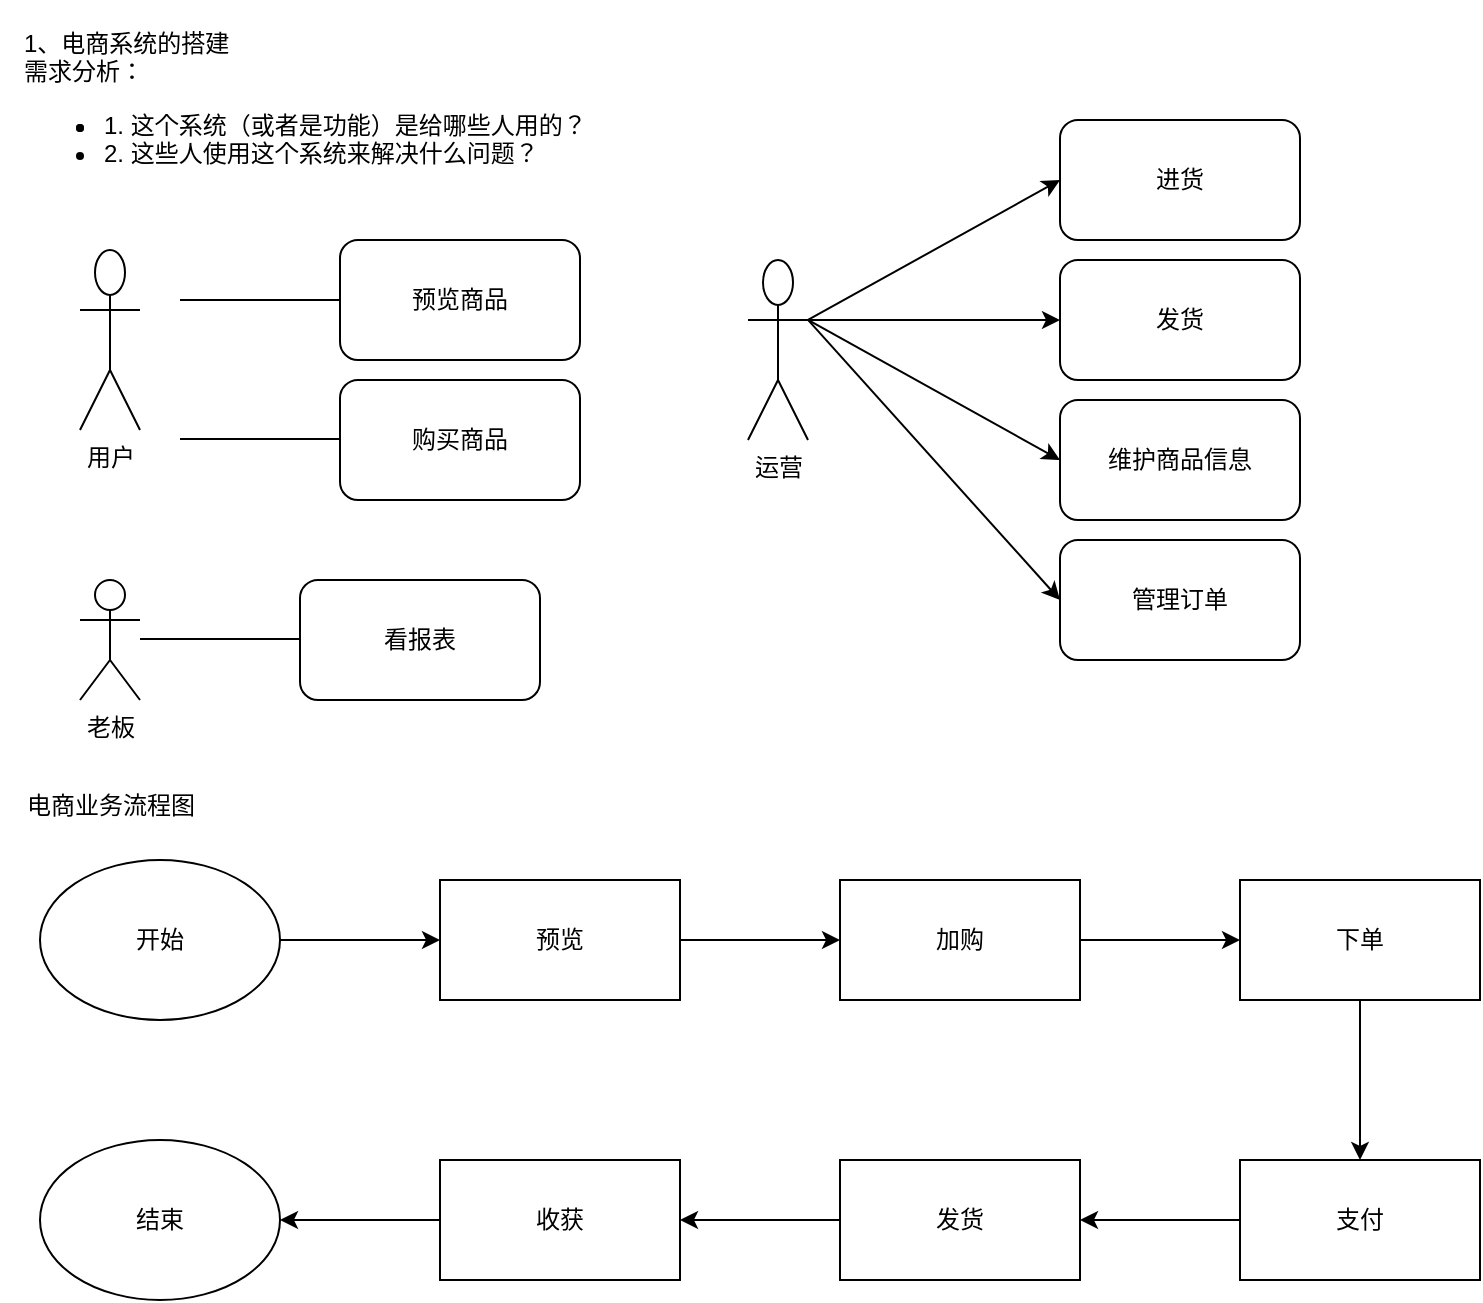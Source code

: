 <mxfile version="24.6.4" type="github">
  <diagram name="用例图" id="i_Y4PKw0t_X387ri3_c1">
    <mxGraphModel dx="1050" dy="522" grid="1" gridSize="10" guides="1" tooltips="1" connect="1" arrows="1" fold="1" page="1" pageScale="1" pageWidth="827" pageHeight="1169" math="0" shadow="0">
      <root>
        <mxCell id="0" />
        <mxCell id="1" parent="0" />
        <mxCell id="1zf5niuunJw02QII2KFR-1" value="1、电商系统的搭建&lt;div&gt;需求分析：&lt;/div&gt;&lt;div&gt;&lt;ul&gt;&lt;li&gt;&lt;li&gt;1. 这个系统（或者是功能）是给哪些人用的？&lt;/li&gt;&lt;li&gt;2. 这些人使用这个系统来解决什么问题？&lt;/li&gt;&lt;/li&gt;&lt;/ul&gt;&lt;/div&gt;" style="text;html=1;align=left;verticalAlign=middle;whiteSpace=wrap;rounded=0;" vertex="1" parent="1">
          <mxGeometry x="20" y="30" width="480" height="110" as="geometry" />
        </mxCell>
        <mxCell id="1zf5niuunJw02QII2KFR-2" value="用户" style="shape=umlActor;verticalLabelPosition=bottom;verticalAlign=top;html=1;outlineConnect=0;" vertex="1" parent="1">
          <mxGeometry x="50" y="155" width="30" height="90" as="geometry" />
        </mxCell>
        <mxCell id="1zf5niuunJw02QII2KFR-19" style="rounded=0;orthogonalLoop=1;jettySize=auto;html=1;exitX=1;exitY=0.333;exitDx=0;exitDy=0;exitPerimeter=0;entryX=0;entryY=0.5;entryDx=0;entryDy=0;" edge="1" parent="1" source="1zf5niuunJw02QII2KFR-7" target="1zf5niuunJw02QII2KFR-15">
          <mxGeometry relative="1" as="geometry">
            <mxPoint x="460" y="170" as="targetPoint" />
          </mxGeometry>
        </mxCell>
        <mxCell id="1zf5niuunJw02QII2KFR-20" style="edgeStyle=orthogonalEdgeStyle;rounded=0;orthogonalLoop=1;jettySize=auto;html=1;exitX=1;exitY=0.333;exitDx=0;exitDy=0;exitPerimeter=0;entryX=0;entryY=0.5;entryDx=0;entryDy=0;" edge="1" parent="1" source="1zf5niuunJw02QII2KFR-7" target="1zf5niuunJw02QII2KFR-16">
          <mxGeometry relative="1" as="geometry" />
        </mxCell>
        <mxCell id="1zf5niuunJw02QII2KFR-21" style="rounded=0;orthogonalLoop=1;jettySize=auto;html=1;exitX=1;exitY=0.333;exitDx=0;exitDy=0;exitPerimeter=0;entryX=0;entryY=0.5;entryDx=0;entryDy=0;" edge="1" parent="1" source="1zf5niuunJw02QII2KFR-7" target="1zf5niuunJw02QII2KFR-17">
          <mxGeometry relative="1" as="geometry" />
        </mxCell>
        <mxCell id="1zf5niuunJw02QII2KFR-22" style="rounded=0;orthogonalLoop=1;jettySize=auto;html=1;exitX=1;exitY=0.333;exitDx=0;exitDy=0;exitPerimeter=0;entryX=0;entryY=0.5;entryDx=0;entryDy=0;" edge="1" parent="1" source="1zf5niuunJw02QII2KFR-7" target="1zf5niuunJw02QII2KFR-18">
          <mxGeometry relative="1" as="geometry" />
        </mxCell>
        <mxCell id="1zf5niuunJw02QII2KFR-7" value="运营" style="shape=umlActor;verticalLabelPosition=bottom;verticalAlign=top;html=1;outlineConnect=0;" vertex="1" parent="1">
          <mxGeometry x="384" y="160" width="30" height="90" as="geometry" />
        </mxCell>
        <mxCell id="1zf5niuunJw02QII2KFR-8" value="老板" style="shape=umlActor;verticalLabelPosition=bottom;verticalAlign=top;html=1;outlineConnect=0;" vertex="1" parent="1">
          <mxGeometry x="50" y="320" width="30" height="60" as="geometry" />
        </mxCell>
        <mxCell id="1zf5niuunJw02QII2KFR-9" value="" style="endArrow=none;html=1;rounded=0;" edge="1" parent="1">
          <mxGeometry width="50" height="50" relative="1" as="geometry">
            <mxPoint x="100" y="180" as="sourcePoint" />
            <mxPoint x="180" y="180" as="targetPoint" />
          </mxGeometry>
        </mxCell>
        <mxCell id="1zf5niuunJw02QII2KFR-10" value="" style="endArrow=none;html=1;rounded=0;" edge="1" parent="1">
          <mxGeometry width="50" height="50" relative="1" as="geometry">
            <mxPoint x="100" y="249.5" as="sourcePoint" />
            <mxPoint x="180" y="249.5" as="targetPoint" />
          </mxGeometry>
        </mxCell>
        <mxCell id="1zf5niuunJw02QII2KFR-11" value="" style="endArrow=none;html=1;rounded=0;" edge="1" parent="1">
          <mxGeometry width="50" height="50" relative="1" as="geometry">
            <mxPoint x="80" y="349.5" as="sourcePoint" />
            <mxPoint x="160" y="349.5" as="targetPoint" />
          </mxGeometry>
        </mxCell>
        <mxCell id="1zf5niuunJw02QII2KFR-12" value="看报表" style="rounded=1;whiteSpace=wrap;html=1;" vertex="1" parent="1">
          <mxGeometry x="160" y="320" width="120" height="60" as="geometry" />
        </mxCell>
        <mxCell id="1zf5niuunJw02QII2KFR-13" value="预览商品" style="rounded=1;whiteSpace=wrap;html=1;" vertex="1" parent="1">
          <mxGeometry x="180" y="150" width="120" height="60" as="geometry" />
        </mxCell>
        <mxCell id="1zf5niuunJw02QII2KFR-14" value="购买商品" style="rounded=1;whiteSpace=wrap;html=1;" vertex="1" parent="1">
          <mxGeometry x="180" y="220" width="120" height="60" as="geometry" />
        </mxCell>
        <mxCell id="1zf5niuunJw02QII2KFR-15" value="进货" style="rounded=1;whiteSpace=wrap;html=1;" vertex="1" parent="1">
          <mxGeometry x="540" y="90" width="120" height="60" as="geometry" />
        </mxCell>
        <mxCell id="1zf5niuunJw02QII2KFR-16" value="发货" style="rounded=1;whiteSpace=wrap;html=1;" vertex="1" parent="1">
          <mxGeometry x="540" y="160" width="120" height="60" as="geometry" />
        </mxCell>
        <mxCell id="1zf5niuunJw02QII2KFR-17" value="维护商品信息" style="rounded=1;whiteSpace=wrap;html=1;" vertex="1" parent="1">
          <mxGeometry x="540" y="230" width="120" height="60" as="geometry" />
        </mxCell>
        <mxCell id="1zf5niuunJw02QII2KFR-18" value="管理订单" style="rounded=1;whiteSpace=wrap;html=1;" vertex="1" parent="1">
          <mxGeometry x="540" y="300" width="120" height="60" as="geometry" />
        </mxCell>
        <mxCell id="1zf5niuunJw02QII2KFR-26" value="" style="edgeStyle=orthogonalEdgeStyle;rounded=0;orthogonalLoop=1;jettySize=auto;html=1;" edge="1" parent="1" source="1zf5niuunJw02QII2KFR-23" target="1zf5niuunJw02QII2KFR-25">
          <mxGeometry relative="1" as="geometry" />
        </mxCell>
        <mxCell id="1zf5niuunJw02QII2KFR-23" value="开始" style="ellipse;whiteSpace=wrap;html=1;" vertex="1" parent="1">
          <mxGeometry x="30" y="460" width="120" height="80" as="geometry" />
        </mxCell>
        <mxCell id="1zf5niuunJw02QII2KFR-24" value="结束" style="ellipse;whiteSpace=wrap;html=1;" vertex="1" parent="1">
          <mxGeometry x="30" y="600" width="120" height="80" as="geometry" />
        </mxCell>
        <mxCell id="1zf5niuunJw02QII2KFR-28" value="" style="edgeStyle=orthogonalEdgeStyle;rounded=0;orthogonalLoop=1;jettySize=auto;html=1;" edge="1" parent="1" source="1zf5niuunJw02QII2KFR-25" target="1zf5niuunJw02QII2KFR-27">
          <mxGeometry relative="1" as="geometry" />
        </mxCell>
        <mxCell id="1zf5niuunJw02QII2KFR-25" value="预览" style="whiteSpace=wrap;html=1;" vertex="1" parent="1">
          <mxGeometry x="230" y="470" width="120" height="60" as="geometry" />
        </mxCell>
        <mxCell id="1zf5niuunJw02QII2KFR-30" value="" style="edgeStyle=orthogonalEdgeStyle;rounded=0;orthogonalLoop=1;jettySize=auto;html=1;" edge="1" parent="1" source="1zf5niuunJw02QII2KFR-27" target="1zf5niuunJw02QII2KFR-29">
          <mxGeometry relative="1" as="geometry" />
        </mxCell>
        <mxCell id="1zf5niuunJw02QII2KFR-27" value="加购" style="whiteSpace=wrap;html=1;" vertex="1" parent="1">
          <mxGeometry x="430" y="470" width="120" height="60" as="geometry" />
        </mxCell>
        <mxCell id="1zf5niuunJw02QII2KFR-32" value="" style="edgeStyle=orthogonalEdgeStyle;rounded=0;orthogonalLoop=1;jettySize=auto;html=1;" edge="1" parent="1" source="1zf5niuunJw02QII2KFR-29" target="1zf5niuunJw02QII2KFR-31">
          <mxGeometry relative="1" as="geometry" />
        </mxCell>
        <mxCell id="1zf5niuunJw02QII2KFR-29" value="下单" style="whiteSpace=wrap;html=1;" vertex="1" parent="1">
          <mxGeometry x="630" y="470" width="120" height="60" as="geometry" />
        </mxCell>
        <mxCell id="1zf5niuunJw02QII2KFR-34" value="" style="edgeStyle=orthogonalEdgeStyle;rounded=0;orthogonalLoop=1;jettySize=auto;html=1;" edge="1" parent="1" source="1zf5niuunJw02QII2KFR-31" target="1zf5niuunJw02QII2KFR-33">
          <mxGeometry relative="1" as="geometry" />
        </mxCell>
        <mxCell id="1zf5niuunJw02QII2KFR-31" value="支付" style="whiteSpace=wrap;html=1;" vertex="1" parent="1">
          <mxGeometry x="630" y="610" width="120" height="60" as="geometry" />
        </mxCell>
        <mxCell id="1zf5niuunJw02QII2KFR-36" value="" style="edgeStyle=orthogonalEdgeStyle;rounded=0;orthogonalLoop=1;jettySize=auto;html=1;" edge="1" parent="1" source="1zf5niuunJw02QII2KFR-33" target="1zf5niuunJw02QII2KFR-35">
          <mxGeometry relative="1" as="geometry" />
        </mxCell>
        <mxCell id="1zf5niuunJw02QII2KFR-33" value="发货" style="whiteSpace=wrap;html=1;" vertex="1" parent="1">
          <mxGeometry x="430" y="610" width="120" height="60" as="geometry" />
        </mxCell>
        <mxCell id="1zf5niuunJw02QII2KFR-37" style="edgeStyle=orthogonalEdgeStyle;rounded=0;orthogonalLoop=1;jettySize=auto;html=1;exitX=0;exitY=0.5;exitDx=0;exitDy=0;" edge="1" parent="1" source="1zf5niuunJw02QII2KFR-35" target="1zf5niuunJw02QII2KFR-24">
          <mxGeometry relative="1" as="geometry" />
        </mxCell>
        <mxCell id="1zf5niuunJw02QII2KFR-35" value="收获" style="whiteSpace=wrap;html=1;" vertex="1" parent="1">
          <mxGeometry x="230" y="610" width="120" height="60" as="geometry" />
        </mxCell>
        <mxCell id="1zf5niuunJw02QII2KFR-38" value="电商业务流程图" style="text;html=1;align=center;verticalAlign=middle;resizable=0;points=[];autosize=1;strokeColor=none;fillColor=none;" vertex="1" parent="1">
          <mxGeometry x="10" y="418" width="110" height="30" as="geometry" />
        </mxCell>
      </root>
    </mxGraphModel>
  </diagram>
</mxfile>
